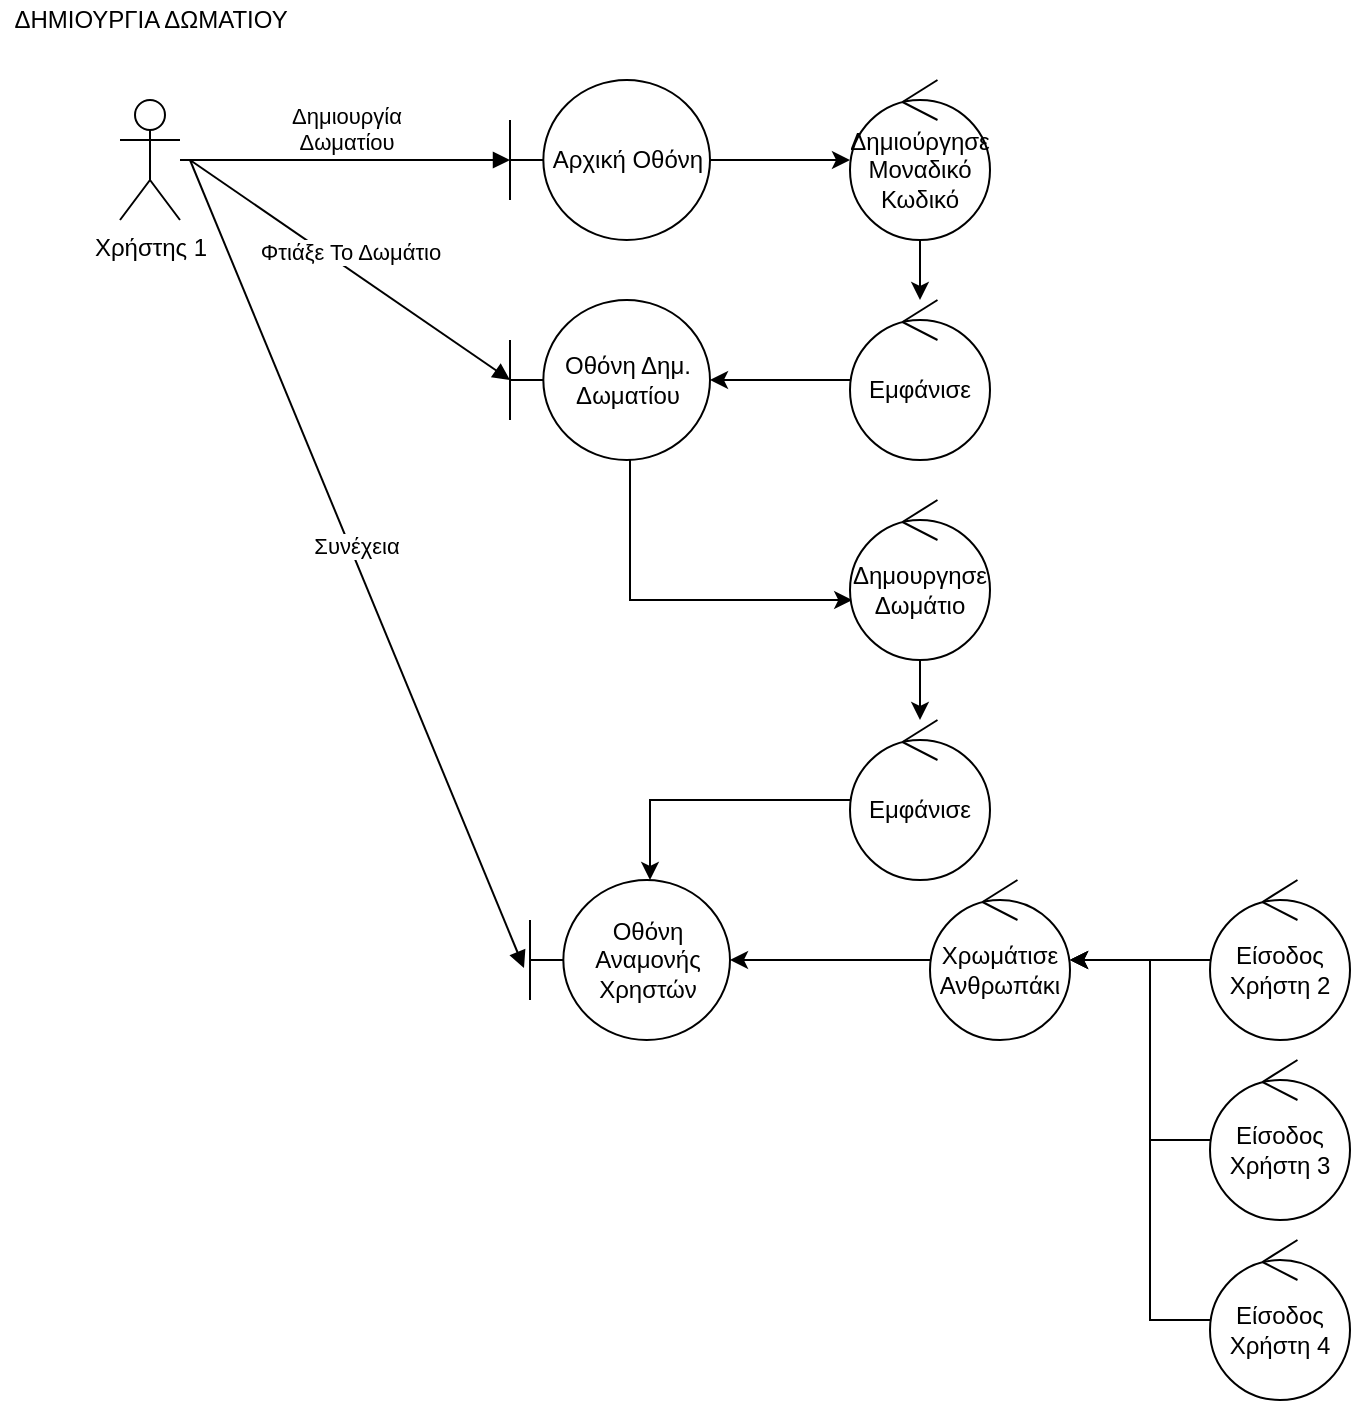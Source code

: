<mxfile version="17.4.6"><diagram id="_NEF_zK0TXl3RWh3A6Ux" name="Page-1"><mxGraphModel dx="1108" dy="463" grid="1" gridSize="10" guides="1" tooltips="1" connect="1" arrows="1" fold="1" page="1" pageScale="1" pageWidth="850" pageHeight="1100" math="0" shadow="0"><root><mxCell id="0"/><mxCell id="1" parent="0"/><mxCell id="3dfroz3-ucEkopI2WIAW-1" value="ΔΗΜΙΟΥΡΓΙΑ ΔΩΜΑΤΙΟΥ" style="text;html=1;align=center;verticalAlign=middle;resizable=0;points=[];autosize=1;strokeColor=none;fillColor=none;" parent="1" vertex="1"><mxGeometry x="5" y="40" width="150" height="20" as="geometry"/></mxCell><mxCell id="RHF141OdejH-0TaWuYAg-15" style="edgeStyle=orthogonalEdgeStyle;rounded=0;orthogonalLoop=1;jettySize=auto;html=1;" parent="1" source="3dfroz3-ucEkopI2WIAW-2" target="3dfroz3-ucEkopI2WIAW-5" edge="1"><mxGeometry relative="1" as="geometry"/></mxCell><mxCell id="3dfroz3-ucEkopI2WIAW-2" value="Αρχική Οθόνη" style="shape=umlBoundary;whiteSpace=wrap;html=1;" parent="1" vertex="1"><mxGeometry x="260" y="80" width="100" height="80" as="geometry"/></mxCell><mxCell id="3dfroz3-ucEkopI2WIAW-3" value="Χρήστης 1" style="shape=umlActor;verticalLabelPosition=bottom;verticalAlign=top;html=1;" parent="1" vertex="1"><mxGeometry x="65" y="90" width="30" height="60" as="geometry"/></mxCell><mxCell id="3dfroz3-ucEkopI2WIAW-4" value="Δημιουργία&lt;br&gt;Δωματίου" style="html=1;verticalAlign=bottom;endArrow=block;rounded=0;" parent="1" source="3dfroz3-ucEkopI2WIAW-3" target="3dfroz3-ucEkopI2WIAW-2" edge="1"><mxGeometry width="80" relative="1" as="geometry"><mxPoint x="100" y="119.5" as="sourcePoint"/><mxPoint x="180" y="119.5" as="targetPoint"/></mxGeometry></mxCell><mxCell id="RHF141OdejH-0TaWuYAg-17" style="edgeStyle=orthogonalEdgeStyle;rounded=0;orthogonalLoop=1;jettySize=auto;html=1;" parent="1" source="3dfroz3-ucEkopI2WIAW-5" target="3dfroz3-ucEkopI2WIAW-7" edge="1"><mxGeometry relative="1" as="geometry"/></mxCell><mxCell id="3dfroz3-ucEkopI2WIAW-5" value="Δημιούργησε&lt;br&gt;Μοναδικό&lt;br&gt;Κωδικό" style="ellipse;shape=umlControl;whiteSpace=wrap;html=1;" parent="1" vertex="1"><mxGeometry x="430" y="80" width="70" height="80" as="geometry"/></mxCell><mxCell id="RHF141OdejH-0TaWuYAg-18" style="edgeStyle=orthogonalEdgeStyle;rounded=0;orthogonalLoop=1;jettySize=auto;html=1;" parent="1" source="3dfroz3-ucEkopI2WIAW-7" target="3dfroz3-ucEkopI2WIAW-9" edge="1"><mxGeometry relative="1" as="geometry"/></mxCell><mxCell id="3dfroz3-ucEkopI2WIAW-7" value="Εμφάνισε" style="ellipse;shape=umlControl;whiteSpace=wrap;html=1;" parent="1" vertex="1"><mxGeometry x="430" y="190" width="70" height="80" as="geometry"/></mxCell><mxCell id="RHF141OdejH-0TaWuYAg-19" style="edgeStyle=orthogonalEdgeStyle;rounded=0;orthogonalLoop=1;jettySize=auto;html=1;" parent="1" source="3dfroz3-ucEkopI2WIAW-9" target="3dfroz3-ucEkopI2WIAW-13" edge="1"><mxGeometry relative="1" as="geometry"><mxPoint x="320" y="370" as="targetPoint"/><Array as="points"><mxPoint x="320" y="340"/></Array></mxGeometry></mxCell><mxCell id="3dfroz3-ucEkopI2WIAW-9" value="Οθόνη Δημ.&lt;br&gt;Δωματίου" style="shape=umlBoundary;whiteSpace=wrap;html=1;" parent="1" vertex="1"><mxGeometry x="260" y="190" width="100" height="80" as="geometry"/></mxCell><mxCell id="3dfroz3-ucEkopI2WIAW-12" value="Φτιάξε Το Δωμάτιο" style="html=1;verticalAlign=bottom;endArrow=block;rounded=0;" parent="1" edge="1"><mxGeometry width="80" relative="1" as="geometry"><mxPoint x="100" y="120" as="sourcePoint"/><mxPoint x="260" y="230" as="targetPoint"/></mxGeometry></mxCell><mxCell id="RHF141OdejH-0TaWuYAg-20" style="edgeStyle=orthogonalEdgeStyle;rounded=0;orthogonalLoop=1;jettySize=auto;html=1;" parent="1" source="3dfroz3-ucEkopI2WIAW-13" target="3dfroz3-ucEkopI2WIAW-17" edge="1"><mxGeometry relative="1" as="geometry"/></mxCell><mxCell id="3dfroz3-ucEkopI2WIAW-13" value="Δημουργησε Δωμάτιο" style="ellipse;shape=umlControl;whiteSpace=wrap;html=1;" parent="1" vertex="1"><mxGeometry x="430" y="290" width="70" height="80" as="geometry"/></mxCell><mxCell id="3dfroz3-ucEkopI2WIAW-16" value="Οθόνη&lt;br&gt;Αναμονής&lt;br&gt;Χρηστών" style="shape=umlBoundary;whiteSpace=wrap;html=1;" parent="1" vertex="1"><mxGeometry x="270" y="480" width="100" height="80" as="geometry"/></mxCell><mxCell id="RHF141OdejH-0TaWuYAg-14" style="edgeStyle=orthogonalEdgeStyle;rounded=0;orthogonalLoop=1;jettySize=auto;html=1;" parent="1" source="3dfroz3-ucEkopI2WIAW-17" target="3dfroz3-ucEkopI2WIAW-16" edge="1"><mxGeometry relative="1" as="geometry"><mxPoint x="350" y="450" as="targetPoint"/><Array as="points"><mxPoint x="330" y="440"/></Array></mxGeometry></mxCell><mxCell id="3dfroz3-ucEkopI2WIAW-17" value="Εμφάνισε" style="ellipse;shape=umlControl;whiteSpace=wrap;html=1;" parent="1" vertex="1"><mxGeometry x="430" y="400" width="70" height="80" as="geometry"/></mxCell><mxCell id="RHF141OdejH-0TaWuYAg-11" style="edgeStyle=orthogonalEdgeStyle;rounded=0;orthogonalLoop=1;jettySize=auto;html=1;" parent="1" source="RHF141OdejH-0TaWuYAg-2" target="RHF141OdejH-0TaWuYAg-5" edge="1"><mxGeometry relative="1" as="geometry"/></mxCell><mxCell id="RHF141OdejH-0TaWuYAg-2" value="Είσοδος&lt;br&gt;Χρήστη 2" style="ellipse;shape=umlControl;whiteSpace=wrap;html=1;" parent="1" vertex="1"><mxGeometry x="610" y="480" width="70" height="80" as="geometry"/></mxCell><mxCell id="RHF141OdejH-0TaWuYAg-12" style="edgeStyle=orthogonalEdgeStyle;rounded=0;orthogonalLoop=1;jettySize=auto;html=1;" parent="1" source="RHF141OdejH-0TaWuYAg-3" target="RHF141OdejH-0TaWuYAg-5" edge="1"><mxGeometry relative="1" as="geometry"><mxPoint x="540" y="610" as="targetPoint"/><Array as="points"><mxPoint x="580" y="610"/><mxPoint x="580" y="520"/></Array></mxGeometry></mxCell><mxCell id="RHF141OdejH-0TaWuYAg-3" value="Είσοδος&lt;br&gt;Χρήστη 3" style="ellipse;shape=umlControl;whiteSpace=wrap;html=1;" parent="1" vertex="1"><mxGeometry x="610" y="570" width="70" height="80" as="geometry"/></mxCell><mxCell id="RHF141OdejH-0TaWuYAg-13" style="edgeStyle=orthogonalEdgeStyle;rounded=0;orthogonalLoop=1;jettySize=auto;html=1;" parent="1" source="RHF141OdejH-0TaWuYAg-4" target="RHF141OdejH-0TaWuYAg-5" edge="1"><mxGeometry relative="1" as="geometry"><mxPoint x="540" y="700" as="targetPoint"/><Array as="points"><mxPoint x="580" y="700"/><mxPoint x="580" y="520"/></Array></mxGeometry></mxCell><mxCell id="RHF141OdejH-0TaWuYAg-4" value="Είσοδος&lt;br&gt;Χρήστη 4" style="ellipse;shape=umlControl;whiteSpace=wrap;html=1;" parent="1" vertex="1"><mxGeometry x="610" y="660" width="70" height="80" as="geometry"/></mxCell><mxCell id="RHF141OdejH-0TaWuYAg-8" style="edgeStyle=orthogonalEdgeStyle;rounded=0;orthogonalLoop=1;jettySize=auto;html=1;" parent="1" source="RHF141OdejH-0TaWuYAg-5" target="3dfroz3-ucEkopI2WIAW-16" edge="1"><mxGeometry relative="1" as="geometry"/></mxCell><mxCell id="RHF141OdejH-0TaWuYAg-5" value="Χρωμάτισε&lt;br&gt;Ανθρωπάκι" style="ellipse;shape=umlControl;whiteSpace=wrap;html=1;" parent="1" vertex="1"><mxGeometry x="470" y="480" width="70" height="80" as="geometry"/></mxCell><mxCell id="RHF141OdejH-0TaWuYAg-21" value="Συνέχεια" style="html=1;verticalAlign=bottom;endArrow=block;rounded=0;entryX=-0.03;entryY=0.55;entryDx=0;entryDy=0;entryPerimeter=0;" parent="1" target="3dfroz3-ucEkopI2WIAW-16" edge="1"><mxGeometry width="80" relative="1" as="geometry"><mxPoint x="100" y="120" as="sourcePoint"/><mxPoint x="180" y="329.5" as="targetPoint"/></mxGeometry></mxCell></root></mxGraphModel></diagram></mxfile>